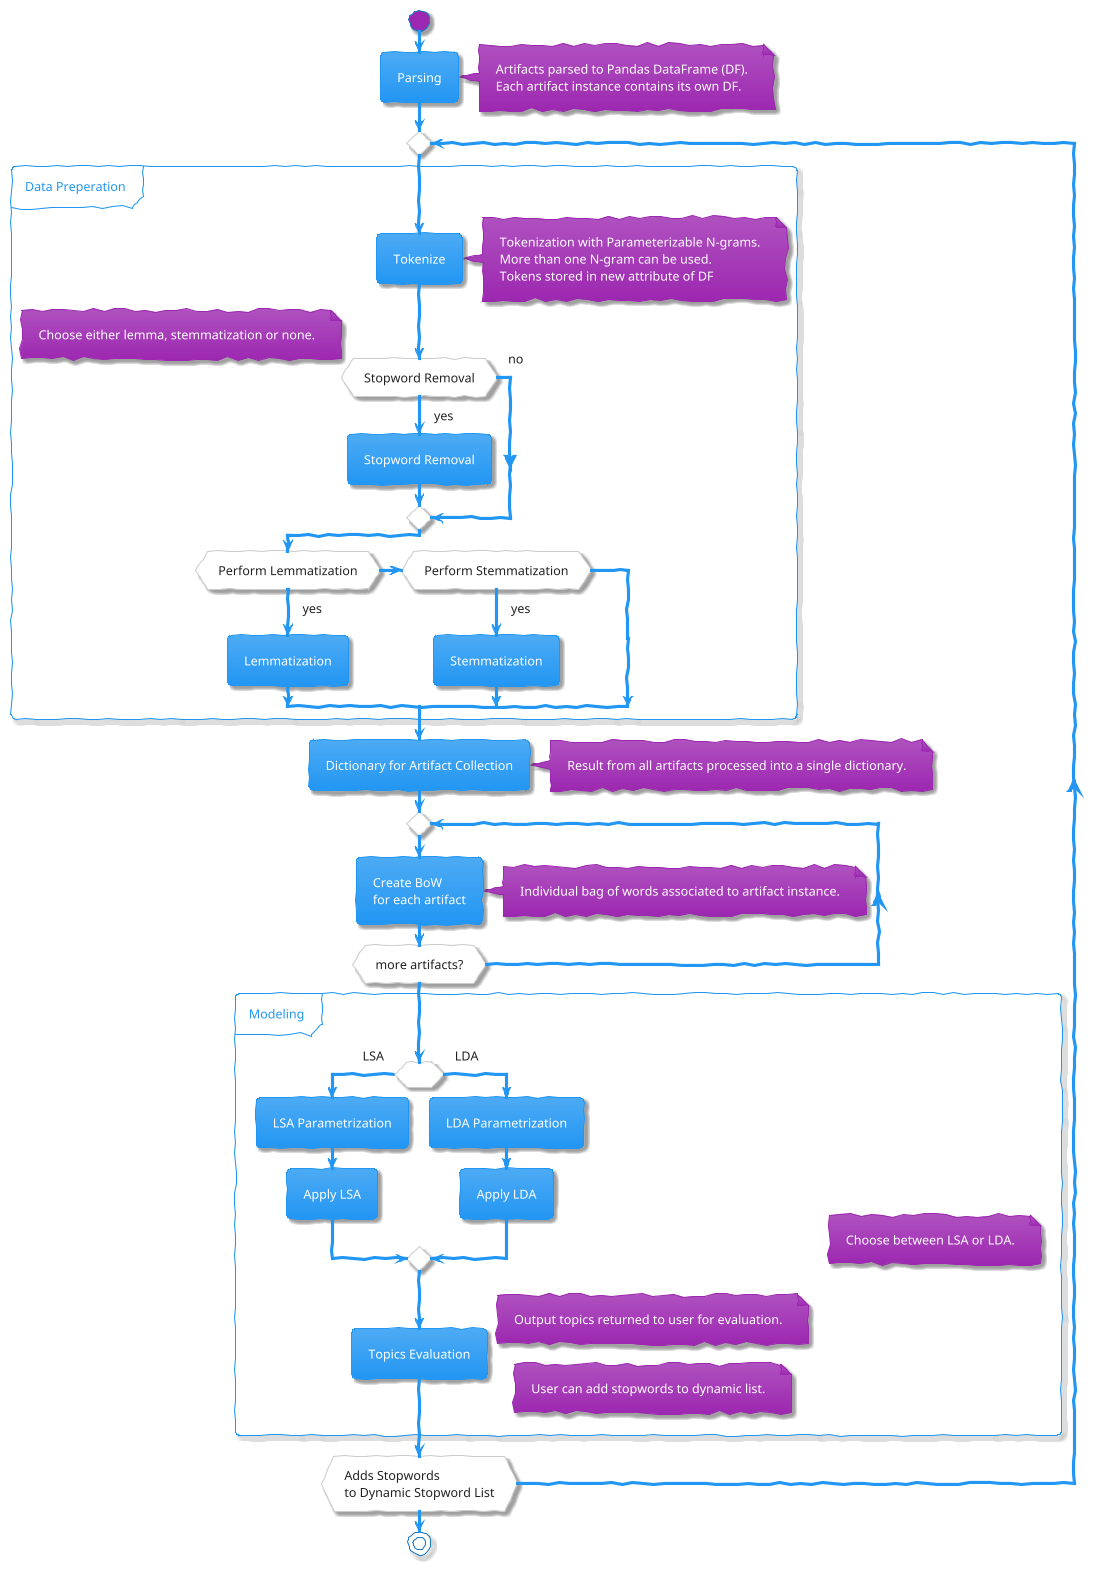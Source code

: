 @startuml
!theme sketchy-outline
!theme materia

start
:Parsing;
note right
  Artifacts parsed to Pandas DataFrame (DF).
  Each artifact instance contains its own DF.
end note

repeat
partition Data Preperation {

    :Tokenize;
    note right
    Tokenization with Parameterizable N-grams.
    More than one N-gram can be used.
    Tokens stored in new attribute of DF
    end note


    if (Stopword Removal) then (yes)
    :Stopword Removal;
        'note right
        'end note
    else (no)
    endif

    note right
            Choose either lemma, stemmatization or none.
    end note

    if (Perform Lemmatization) then (yes)
        :Lemmatization;
        'note right
        'end note
    elseif (Perform Stemmatization) then (yes)
        :Stemmatization;
        
    else ()   
    endif

    }

    :Dictionary for Artifact Collection;
    note right
    Result from all artifacts processed into a single dictionary.
    end note

    repeat
    :Create BoW\nfor each artifact;
    note right
        Individual bag of words associated to artifact instance.
    end note
    repeat while (more artifacts?)

    partition Modeling {

    note right
        Choose between LSA or LDA.
    end note

    if () then (LSA)
        :LSA Parametrization;
        :Apply LSA;
    else (LDA)
        :LDA Parametrization;
        :Apply LDA;
    endif

    :Topics Evaluation;
    note right
    Output topics returned to user for evaluation.
    end note
    }

    
    note right
    User can add stopwords to dynamic list.
    end note

repeatwhile (Adds Stopwords\nto Dynamic Stopword List)

stop
@enduml
